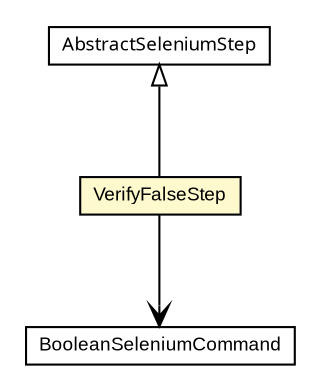#!/usr/local/bin/dot
#
# Class diagram 
# Generated by UmlGraph version 4.6 (http://www.spinellis.gr/sw/umlgraph)
#

digraph G {
	edge [fontname="arial",fontsize=10,labelfontname="arial",labelfontsize=10];
	node [fontname="arial",fontsize=10,shape=plaintext];
	// com.google.code.play.selenium.step.VerifyFalseStep
	c765 [label=<<table border="0" cellborder="1" cellspacing="0" cellpadding="2" port="p" bgcolor="lemonChiffon" href="./VerifyFalseStep.html">
		<tr><td><table border="0" cellspacing="0" cellpadding="1">
			<tr><td> VerifyFalseStep </td></tr>
		</table></td></tr>
		</table>>, fontname="arial", fontcolor="black", fontsize=9.0];
	// com.google.code.play.selenium.step.BooleanSeleniumCommand
	c785 [label=<<table border="0" cellborder="1" cellspacing="0" cellpadding="2" port="p" href="./BooleanSeleniumCommand.html">
		<tr><td><table border="0" cellspacing="0" cellpadding="1">
			<tr><td> BooleanSeleniumCommand </td></tr>
		</table></td></tr>
		</table>>, fontname="arial", fontcolor="black", fontsize=9.0];
	// com.google.code.play.selenium.step.AbstractSeleniumStep
	c792 [label=<<table border="0" cellborder="1" cellspacing="0" cellpadding="2" port="p" href="./AbstractSeleniumStep.html">
		<tr><td><table border="0" cellspacing="0" cellpadding="1">
			<tr><td><font face="ariali"> AbstractSeleniumStep </font></td></tr>
		</table></td></tr>
		</table>>, fontname="arial", fontcolor="black", fontsize=9.0];
	//com.google.code.play.selenium.step.VerifyFalseStep extends com.google.code.play.selenium.step.AbstractSeleniumStep
	c792:p -> c765:p [dir=back,arrowtail=empty];
	// com.google.code.play.selenium.step.VerifyFalseStep NAVASSOC com.google.code.play.selenium.step.BooleanSeleniumCommand
	c765:p -> c785:p [taillabel="", label="", headlabel="", fontname="arial", fontcolor="black", fontsize=10.0, color="black", arrowhead=open];
}


